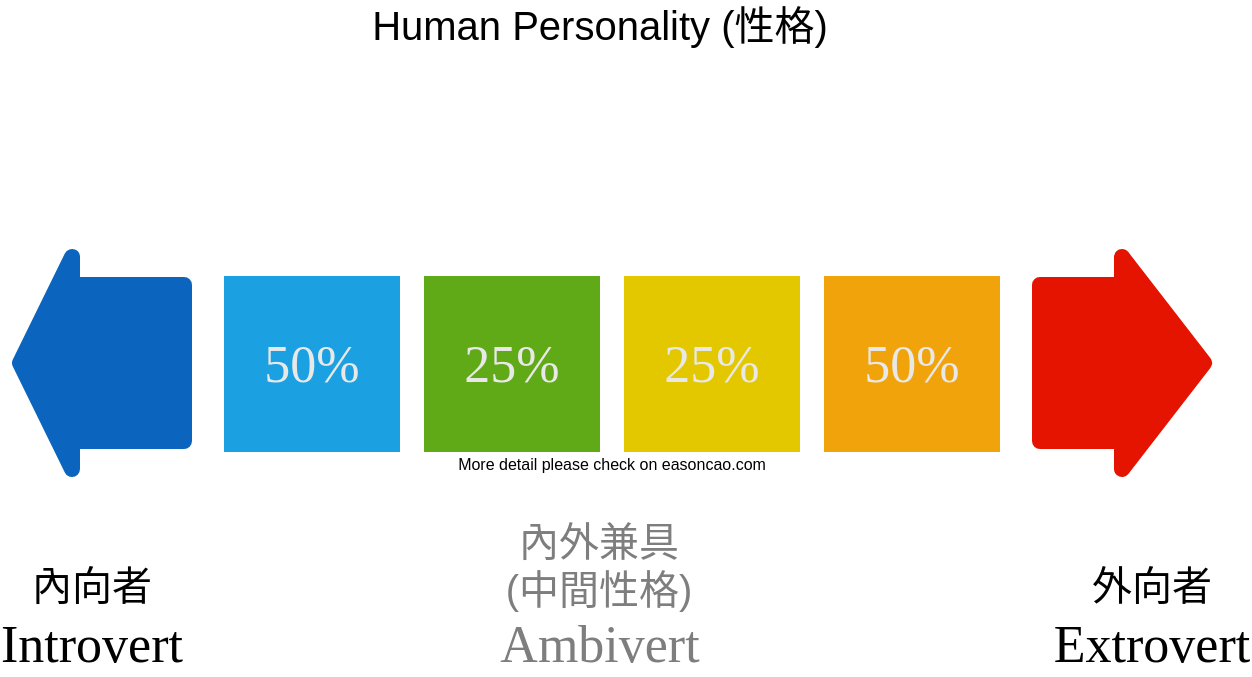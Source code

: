 <mxfile version="14.4.9" type="device"><diagram id="980mLSiNsJUfrq3CddNU" name="Page-1"><mxGraphModel dx="1426" dy="746" grid="1" gridSize="10" guides="1" tooltips="1" connect="1" arrows="1" fold="1" page="1" pageScale="1" pageWidth="827" pageHeight="1169" math="0" shadow="0"><root><mxCell id="0"/><mxCell id="1" parent="0"/><mxCell id="GFnxGRoneTAiwQIXEuN9-9" value="" style="shape=flexArrow;endArrow=classic;html=1;strokeWidth=8;width=71;endSize=11;fillColor=#e51400;strokeColor=#E51400;" edge="1" parent="1"><mxGeometry width="50" height="50" relative="1" as="geometry"><mxPoint x="630" y="329.5" as="sourcePoint"/><mxPoint x="720" y="329.5" as="targetPoint"/></mxGeometry></mxCell><mxCell id="GFnxGRoneTAiwQIXEuN9-10" value="" style="verticalLabelPosition=bottom;verticalAlign=top;html=1;shape=mxgraph.basic.rect;fillColor2=none;strokeWidth=8;size=20;indent=5;fillColor=#f0a30a;fontColor=#ffffff;strokeColor=#F0A30A;" vertex="1" parent="1"><mxGeometry x="530" y="290" width="80" height="80" as="geometry"/></mxCell><mxCell id="GFnxGRoneTAiwQIXEuN9-11" value="" style="verticalLabelPosition=bottom;verticalAlign=top;html=1;shape=mxgraph.basic.rect;fillColor2=none;strokeWidth=8;size=20;indent=5;fillColor=#e3c800;fontColor=#ffffff;strokeColor=#E3C800;" vertex="1" parent="1"><mxGeometry x="430" y="290" width="80" height="80" as="geometry"/></mxCell><mxCell id="GFnxGRoneTAiwQIXEuN9-12" value="" style="verticalLabelPosition=bottom;verticalAlign=top;html=1;shape=mxgraph.basic.rect;fillColor2=none;strokeWidth=8;size=20;indent=5;fillColor=#60a917;fontColor=#ffffff;strokeColor=#60A917;" vertex="1" parent="1"><mxGeometry x="330" y="290" width="80" height="80" as="geometry"/></mxCell><mxCell id="GFnxGRoneTAiwQIXEuN9-13" value="" style="verticalLabelPosition=bottom;verticalAlign=top;html=1;shape=mxgraph.basic.rect;fillColor2=none;strokeWidth=8;size=20;indent=5;fillColor=#1ba1e2;fontColor=#ffffff;strokeColor=#1BA1E2;" vertex="1" parent="1"><mxGeometry x="230" y="290" width="80" height="80" as="geometry"/></mxCell><mxCell id="GFnxGRoneTAiwQIXEuN9-14" value="" style="shape=flexArrow;endArrow=none;html=1;strokeWidth=8;width=71;endSize=11;endFill=0;startArrow=block;fillColor=#0B65BF;strokeColor=#0B65BF;" edge="1" parent="1"><mxGeometry width="50" height="50" relative="1" as="geometry"><mxPoint x="120" y="329.5" as="sourcePoint"/><mxPoint x="210" y="329.5" as="targetPoint"/></mxGeometry></mxCell><mxCell id="GFnxGRoneTAiwQIXEuN9-16" value="&lt;font style=&quot;font-size: 26px&quot; color=&quot;#e8e8e8&quot; face=&quot;Comic Sans MS&quot;&gt;50%&lt;/font&gt;" style="text;html=1;strokeColor=none;fillColor=none;align=center;verticalAlign=middle;whiteSpace=wrap;rounded=0;" vertex="1" parent="1"><mxGeometry x="250" y="320" width="40" height="20" as="geometry"/></mxCell><mxCell id="GFnxGRoneTAiwQIXEuN9-17" value="&lt;font style=&quot;font-size: 26px&quot; color=&quot;#e8e8e8&quot; face=&quot;Comic Sans MS&quot;&gt;50%&lt;/font&gt;" style="text;html=1;strokeColor=none;fillColor=none;align=center;verticalAlign=middle;whiteSpace=wrap;rounded=0;" vertex="1" parent="1"><mxGeometry x="550" y="320" width="40" height="20" as="geometry"/></mxCell><mxCell id="GFnxGRoneTAiwQIXEuN9-18" value="&lt;font style=&quot;font-size: 26px&quot; color=&quot;#e8e8e8&quot; face=&quot;Comic Sans MS&quot;&gt;25%&lt;/font&gt;" style="text;html=1;strokeColor=none;fillColor=none;align=center;verticalAlign=middle;whiteSpace=wrap;rounded=0;" vertex="1" parent="1"><mxGeometry x="350" y="320" width="40" height="20" as="geometry"/></mxCell><mxCell id="GFnxGRoneTAiwQIXEuN9-19" value="&lt;font style=&quot;font-size: 26px&quot; color=&quot;#e8e8e8&quot; face=&quot;Comic Sans MS&quot;&gt;25%&lt;/font&gt;" style="text;html=1;strokeColor=none;fillColor=none;align=center;verticalAlign=middle;whiteSpace=wrap;rounded=0;" vertex="1" parent="1"><mxGeometry x="450" y="320" width="40" height="20" as="geometry"/></mxCell><mxCell id="GFnxGRoneTAiwQIXEuN9-20" value="&lt;font face=&quot;Comic Sans MS&quot; style=&quot;font-size: 26px&quot;&gt;Introvert&lt;/font&gt;" style="text;html=1;strokeColor=none;fillColor=none;align=center;verticalAlign=middle;whiteSpace=wrap;rounded=0;" vertex="1" parent="1"><mxGeometry x="140" y="460" width="40" height="20" as="geometry"/></mxCell><mxCell id="GFnxGRoneTAiwQIXEuN9-23" value="&lt;font face=&quot;Comic Sans MS&quot; style=&quot;font-size: 26px&quot;&gt;Extrovert&lt;/font&gt;" style="text;html=1;strokeColor=none;fillColor=none;align=center;verticalAlign=middle;whiteSpace=wrap;rounded=0;" vertex="1" parent="1"><mxGeometry x="670" y="460" width="40" height="20" as="geometry"/></mxCell><mxCell id="GFnxGRoneTAiwQIXEuN9-24" value="&lt;font face=&quot;Comic Sans MS&quot; style=&quot;font-size: 26px&quot;&gt;Ambivert&lt;/font&gt;" style="text;html=1;strokeColor=none;fillColor=none;align=center;verticalAlign=middle;whiteSpace=wrap;rounded=0;textOpacity=50;" vertex="1" parent="1"><mxGeometry x="394" y="460" width="40" height="20" as="geometry"/></mxCell><mxCell id="GFnxGRoneTAiwQIXEuN9-25" value="&lt;font style=&quot;font-size: 20px&quot;&gt;內向者&lt;/font&gt;" style="text;html=1;strokeColor=none;fillColor=none;align=center;verticalAlign=middle;whiteSpace=wrap;rounded=0;" vertex="1" parent="1"><mxGeometry x="120" y="430" width="80" height="20" as="geometry"/></mxCell><mxCell id="GFnxGRoneTAiwQIXEuN9-26" value="&lt;span style=&quot;font-size: 20px&quot;&gt;外向者&lt;/span&gt;" style="text;html=1;strokeColor=none;fillColor=none;align=center;verticalAlign=middle;whiteSpace=wrap;rounded=0;" vertex="1" parent="1"><mxGeometry x="650" y="430" width="80" height="20" as="geometry"/></mxCell><mxCell id="GFnxGRoneTAiwQIXEuN9-27" value="&lt;font style=&quot;font-size: 20px&quot;&gt;內外兼具&lt;br&gt;(中間性格)&lt;br&gt;&lt;/font&gt;" style="text;html=1;strokeColor=none;fillColor=none;align=center;verticalAlign=middle;whiteSpace=wrap;rounded=0;textOpacity=50;" vertex="1" parent="1"><mxGeometry x="358" y="420" width="111" height="20" as="geometry"/></mxCell><mxCell id="GFnxGRoneTAiwQIXEuN9-30" value="&lt;span style=&quot;font-size: 20px&quot;&gt;Human Personality (&lt;/span&gt;&lt;span style=&quot;font-size: 20px&quot;&gt;性格)&lt;/span&gt;" style="text;html=1;strokeColor=none;fillColor=none;align=center;verticalAlign=middle;whiteSpace=wrap;rounded=0;" vertex="1" parent="1"><mxGeometry x="296" y="150" width="236" height="20" as="geometry"/></mxCell><mxCell id="GFnxGRoneTAiwQIXEuN9-32" value="More detail please check on easoncao.com" style="text;html=1;strokeColor=none;fillColor=none;align=center;verticalAlign=middle;whiteSpace=wrap;rounded=0;fontSize=8;" vertex="1" parent="1"><mxGeometry x="320" y="370" width="200" height="20" as="geometry"/></mxCell></root></mxGraphModel></diagram></mxfile>
